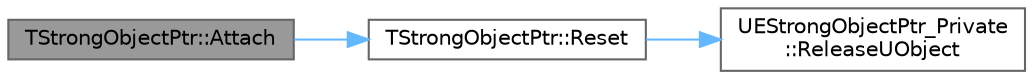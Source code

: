 digraph "TStrongObjectPtr::Attach"
{
 // INTERACTIVE_SVG=YES
 // LATEX_PDF_SIZE
  bgcolor="transparent";
  edge [fontname=Helvetica,fontsize=10,labelfontname=Helvetica,labelfontsize=10];
  node [fontname=Helvetica,fontsize=10,shape=box,height=0.2,width=0.4];
  rankdir="LR";
  Node1 [id="Node000001",label="TStrongObjectPtr::Attach",height=0.2,width=0.4,color="gray40", fillcolor="grey60", style="filled", fontcolor="black",tooltip=" "];
  Node1 -> Node2 [id="edge1_Node000001_Node000002",color="steelblue1",style="solid",tooltip=" "];
  Node2 [id="Node000002",label="TStrongObjectPtr::Reset",height=0.2,width=0.4,color="grey40", fillcolor="white", style="filled",URL="$d9/d03/classTStrongObjectPtr.html#a6b1b32f0fcf93090a069c9b6f7f04b8c",tooltip=" "];
  Node2 -> Node3 [id="edge2_Node000002_Node000003",color="steelblue1",style="solid",tooltip=" "];
  Node3 [id="Node000003",label="UEStrongObjectPtr_Private\l::ReleaseUObject",height=0.2,width=0.4,color="grey40", fillcolor="white", style="filled",URL="$d1/da7/namespaceUEStrongObjectPtr__Private.html#a5ffed5ad58b090765a244282439c5013",tooltip=" "];
}
